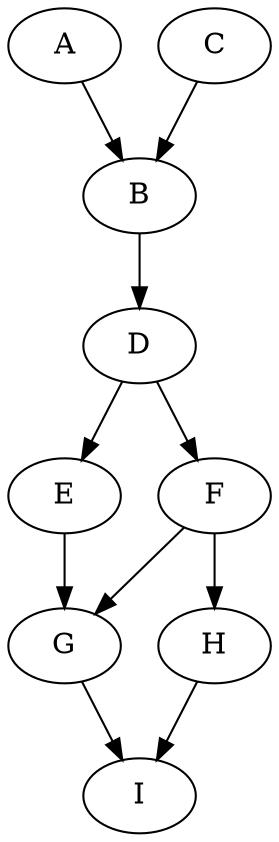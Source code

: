 strict digraph  {
	A -> B;
	C -> B;
	B -> D;
	D -> E;
	D -> F;
	E -> G;
	F -> G;
	F -> H;
	G -> I;
	H -> I;
}